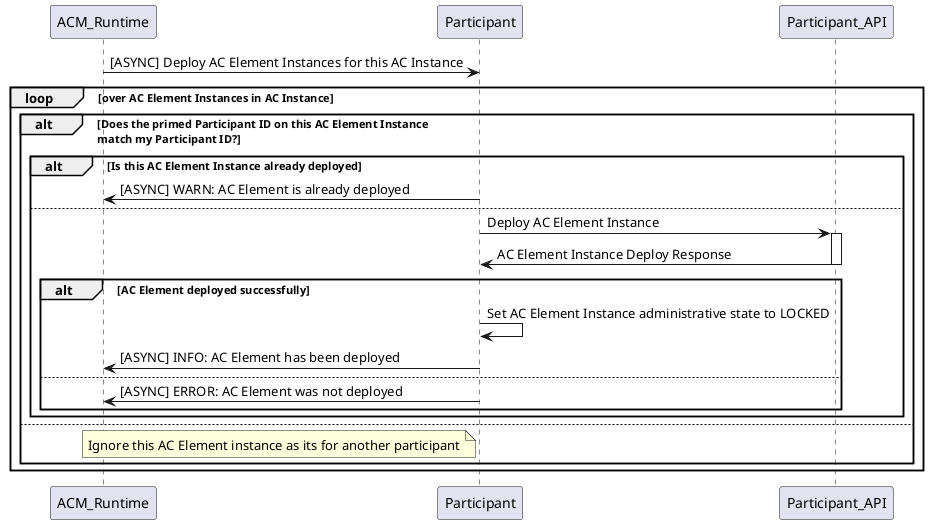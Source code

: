 @startuml
participant ACM_Runtime
participant Participant
participant Participant_API

ACM_Runtime -> Participant: [ASYNC] Deploy AC Element Instances for this AC Instance

loop over AC Element Instances in AC Instance
 alt Does the primed Participant ID on this AC Element Instance\nmatch my Participant ID?
  alt Is this AC Element Instance already deployed
   ACM_Runtime <- Participant: [ASYNC] WARN: AC Element is already deployed
  else
   Participant -> Participant_API: Deploy AC Element Instance
   activate Participant_API
   Participant <- Participant_API: AC Element Instance Deploy Response
   deactivate Participant_API
   alt AC Element deployed successfully
    Participant -> Participant: Set AC Element Instance administrative state to LOCKED
    ACM_Runtime <- Participant: [ASYNC] INFO: AC Element has been deployed
   else
    ACM_Runtime <- Participant: [ASYNC] ERROR: AC Element was not deployed
   end
  end
 else
  note left of Participant
   Ignore this AC Element instance as its for another participant
  end note
 end
end

@enduml
